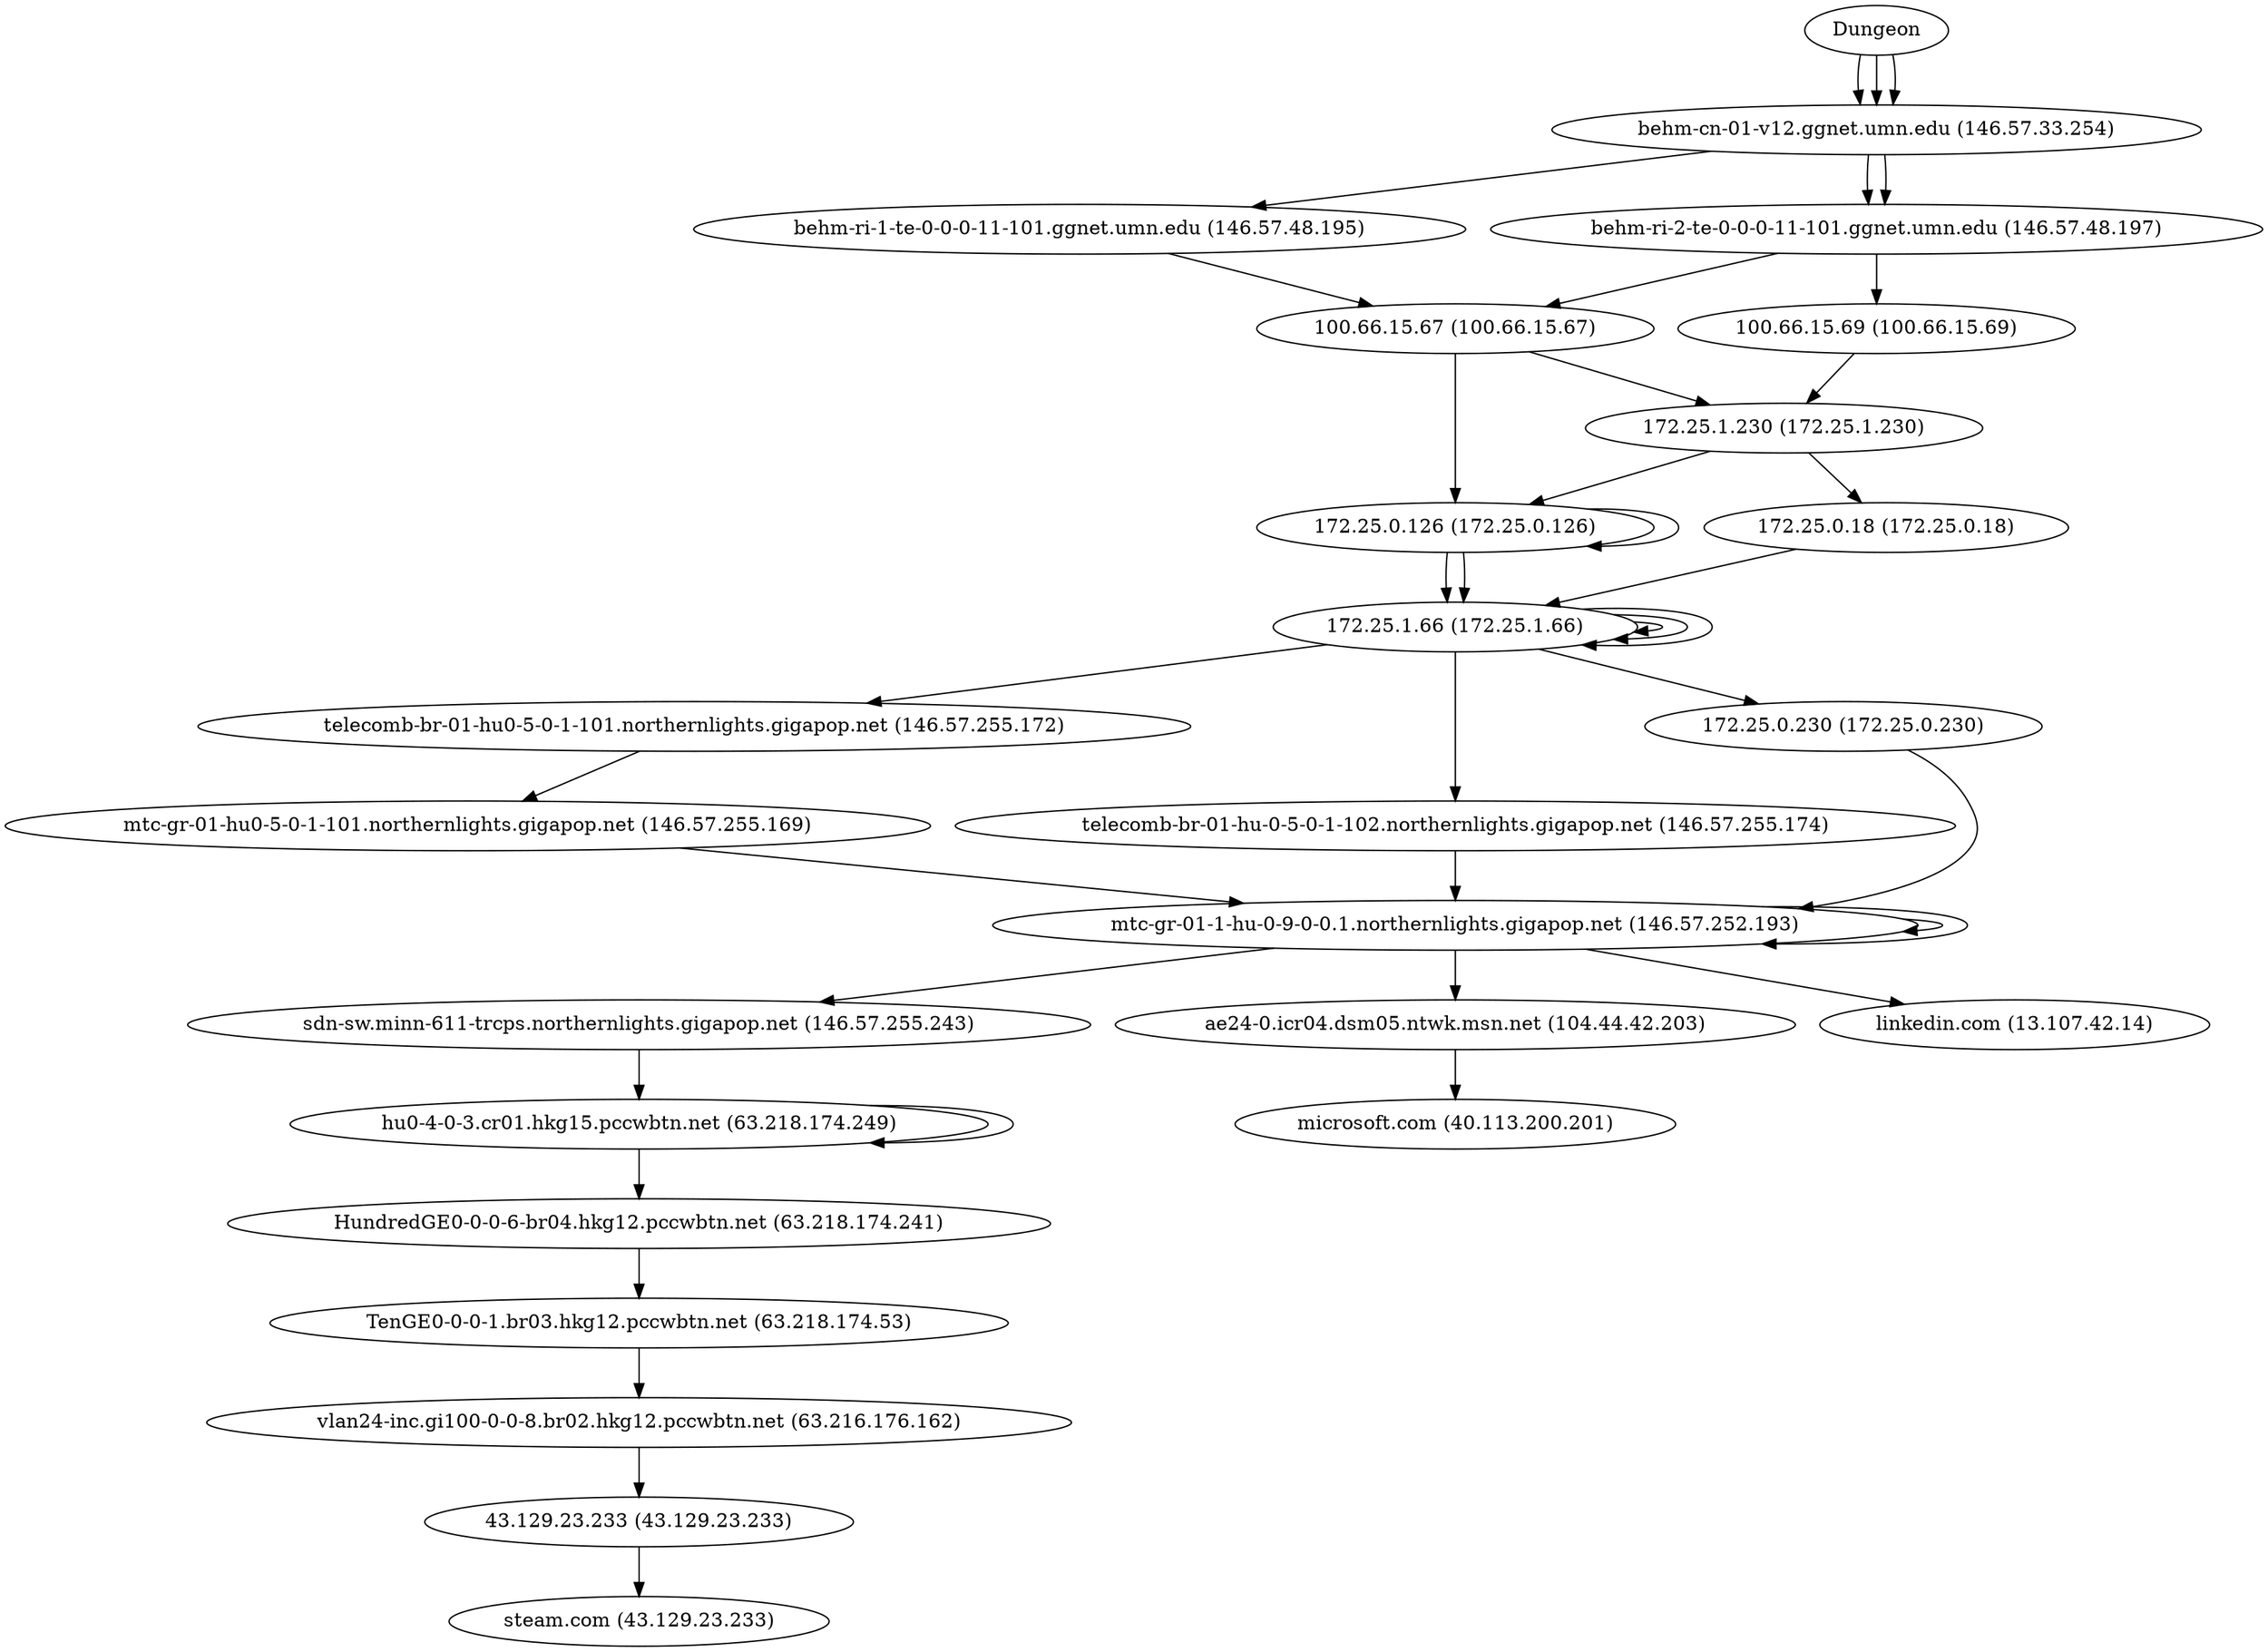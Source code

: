digraph network {

// traceroute to steam.com (43.129.23.233), 60 hops max, 60 byte packets
"Dungeon" -> "behm-cn-01-v12.ggnet.umn.edu (146.57.33.254)";
"behm-cn-01-v12.ggnet.umn.edu (146.57.33.254)" -> "behm-ri-1-te-0-0-0-11-101.ggnet.umn.edu (146.57.48.195)";
"behm-ri-1-te-0-0-0-11-101.ggnet.umn.edu (146.57.48.195)" -> "100.66.15.67 (100.66.15.67)";
"100.66.15.67 (100.66.15.67)" -> "172.25.0.126 (172.25.0.126)";
"172.25.0.126 (172.25.0.126)" -> "172.25.0.126 (172.25.0.126)";
"172.25.0.126 (172.25.0.126)" -> "172.25.1.66 (172.25.1.66)";
"172.25.1.66 (172.25.1.66)" -> "172.25.1.66 (172.25.1.66)";
"172.25.1.66 (172.25.1.66)" -> "telecomb-br-01-hu0-5-0-1-101.northernlights.gigapop.net (146.57.255.172)";
"telecomb-br-01-hu0-5-0-1-101.northernlights.gigapop.net (146.57.255.172)" -> "mtc-gr-01-hu0-5-0-1-101.northernlights.gigapop.net (146.57.255.169)";
"mtc-gr-01-hu0-5-0-1-101.northernlights.gigapop.net (146.57.255.169)" -> "mtc-gr-01-1-hu-0-9-0-0.1.northernlights.gigapop.net (146.57.252.193)";
"mtc-gr-01-1-hu-0-9-0-0.1.northernlights.gigapop.net (146.57.252.193)" -> "sdn-sw.minn-611-trcps.northernlights.gigapop.net (146.57.255.243)";
"sdn-sw.minn-611-trcps.northernlights.gigapop.net (146.57.255.243)" -> "hu0-4-0-3.cr01.hkg15.pccwbtn.net (63.218.174.249)";
"hu0-4-0-3.cr01.hkg15.pccwbtn.net (63.218.174.249)" -> "hu0-4-0-3.cr01.hkg15.pccwbtn.net (63.218.174.249)";
"hu0-4-0-3.cr01.hkg15.pccwbtn.net (63.218.174.249)" -> "HundredGE0-0-0-6-br04.hkg12.pccwbtn.net (63.218.174.241)";
"HundredGE0-0-0-6-br04.hkg12.pccwbtn.net (63.218.174.241)" -> "TenGE0-0-0-1.br03.hkg12.pccwbtn.net (63.218.174.53)";
"TenGE0-0-0-1.br03.hkg12.pccwbtn.net (63.218.174.53)" -> "vlan24-inc.gi100-0-0-8.br02.hkg12.pccwbtn.net (63.216.176.162)";
"vlan24-inc.gi100-0-0-8.br02.hkg12.pccwbtn.net (63.216.176.162)" -> "43.129.23.233 (43.129.23.233)";
"43.129.23.233 (43.129.23.233)" -> "steam.com (43.129.23.233)";

// traceroute to microsoft.com (40.113.200.201), 60 hops max, 60 byte packets
"Dungeon" -> "behm-cn-01-v12.ggnet.umn.edu (146.57.33.254)";
"behm-cn-01-v12.ggnet.umn.edu (146.57.33.254)" -> "behm-ri-2-te-0-0-0-11-101.ggnet.umn.edu (146.57.48.197)";
"behm-ri-2-te-0-0-0-11-101.ggnet.umn.edu (146.57.48.197)" -> "100.66.15.69 (100.66.15.69)";
"100.66.15.69 (100.66.15.69)" -> "172.25.1.230 (172.25.1.230)";
"172.25.1.230 (172.25.1.230)" -> "172.25.0.126 (172.25.0.126)";
"172.25.0.126 (172.25.0.126)" -> "172.25.1.66 (172.25.1.66)";
"172.25.1.66 (172.25.1.66)" -> "172.25.1.66 (172.25.1.66)";
"172.25.1.66 (172.25.1.66)" -> "telecomb-br-01-hu-0-5-0-1-102.northernlights.gigapop.net (146.57.255.174)";
"telecomb-br-01-hu-0-5-0-1-102.northernlights.gigapop.net (146.57.255.174)" -> "mtc-gr-01-1-hu-0-9-0-0.1.northernlights.gigapop.net (146.57.252.193)";
"mtc-gr-01-1-hu-0-9-0-0.1.northernlights.gigapop.net (146.57.252.193)" -> "mtc-gr-01-1-hu-0-9-0-0.1.northernlights.gigapop.net (146.57.252.193)";
"mtc-gr-01-1-hu-0-9-0-0.1.northernlights.gigapop.net (146.57.252.193)" -> "ae24-0.icr04.dsm05.ntwk.msn.net (104.44.42.203)";
"ae24-0.icr04.dsm05.ntwk.msn.net (104.44.42.203)" -> "microsoft.com (40.113.200.201)";

// traceroute to linkedin.com (13.107.42.14), 60 hops max, 60 byte packets
"Dungeon" -> "behm-cn-01-v12.ggnet.umn.edu (146.57.33.254)";
"behm-cn-01-v12.ggnet.umn.edu (146.57.33.254)" -> "behm-ri-2-te-0-0-0-11-101.ggnet.umn.edu (146.57.48.197)";
"behm-ri-2-te-0-0-0-11-101.ggnet.umn.edu (146.57.48.197)" -> "100.66.15.67 (100.66.15.67)";
"100.66.15.67 (100.66.15.67)" -> "172.25.1.230 (172.25.1.230)";
"172.25.1.230 (172.25.1.230)" -> "172.25.0.18 (172.25.0.18)";
"172.25.0.18 (172.25.0.18)" -> "172.25.1.66 (172.25.1.66)";
"172.25.1.66 (172.25.1.66)" -> "172.25.1.66 (172.25.1.66)";
"172.25.1.66 (172.25.1.66)" -> "172.25.0.230 (172.25.0.230)";
"172.25.0.230 (172.25.0.230)" -> "mtc-gr-01-1-hu-0-9-0-0.1.northernlights.gigapop.net (146.57.252.193)";
"mtc-gr-01-1-hu-0-9-0-0.1.northernlights.gigapop.net (146.57.252.193)" -> "mtc-gr-01-1-hu-0-9-0-0.1.northernlights.gigapop.net (146.57.252.193)";
"mtc-gr-01-1-hu-0-9-0-0.1.northernlights.gigapop.net (146.57.252.193)" -> "linkedin.com (13.107.42.14)";
}
